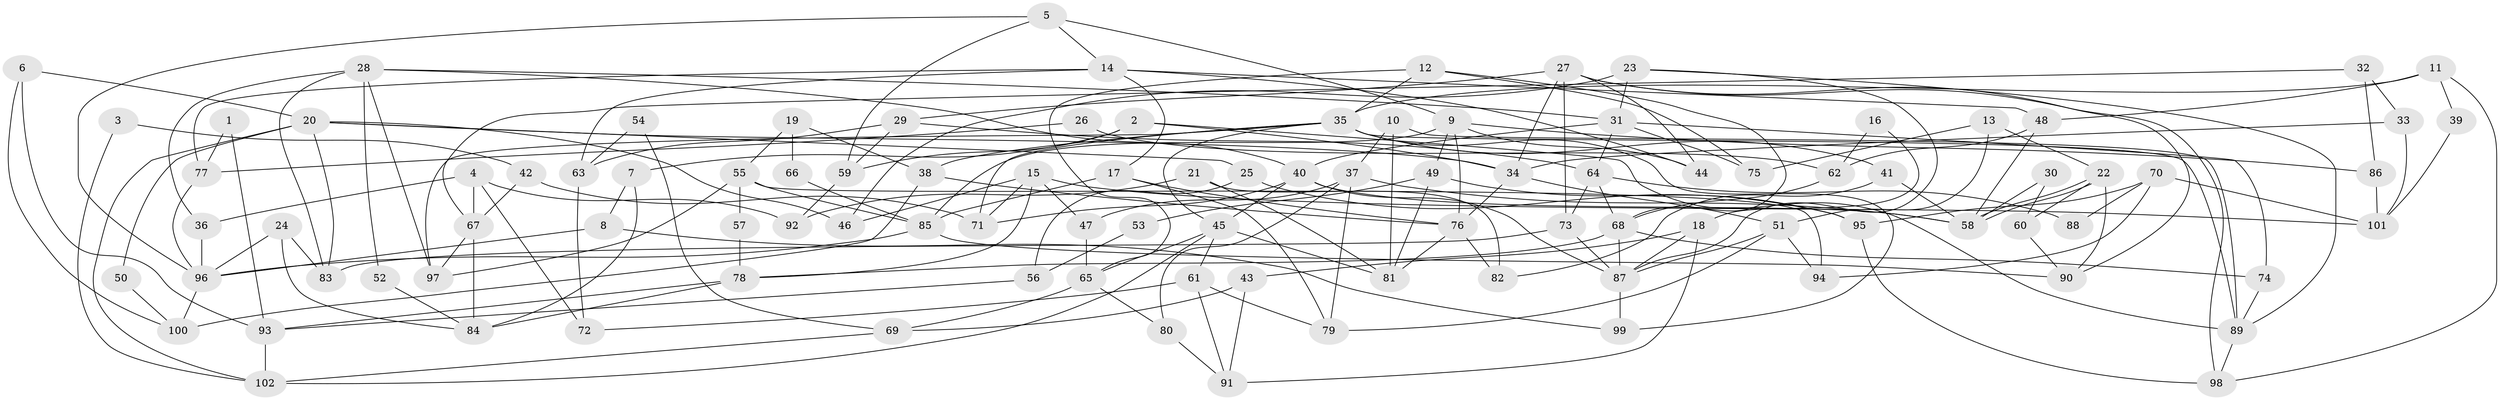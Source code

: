 // coarse degree distribution, {2: 0.109375, 5: 0.171875, 4: 0.140625, 8: 0.0625, 6: 0.15625, 3: 0.1875, 9: 0.03125, 10: 0.03125, 7: 0.09375, 11: 0.015625}
// Generated by graph-tools (version 1.1) at 2025/23/03/03/25 07:23:56]
// undirected, 102 vertices, 204 edges
graph export_dot {
graph [start="1"]
  node [color=gray90,style=filled];
  1;
  2;
  3;
  4;
  5;
  6;
  7;
  8;
  9;
  10;
  11;
  12;
  13;
  14;
  15;
  16;
  17;
  18;
  19;
  20;
  21;
  22;
  23;
  24;
  25;
  26;
  27;
  28;
  29;
  30;
  31;
  32;
  33;
  34;
  35;
  36;
  37;
  38;
  39;
  40;
  41;
  42;
  43;
  44;
  45;
  46;
  47;
  48;
  49;
  50;
  51;
  52;
  53;
  54;
  55;
  56;
  57;
  58;
  59;
  60;
  61;
  62;
  63;
  64;
  65;
  66;
  67;
  68;
  69;
  70;
  71;
  72;
  73;
  74;
  75;
  76;
  77;
  78;
  79;
  80;
  81;
  82;
  83;
  84;
  85;
  86;
  87;
  88;
  89;
  90;
  91;
  92;
  93;
  94;
  95;
  96;
  97;
  98;
  99;
  100;
  101;
  102;
  1 -- 93;
  1 -- 77;
  2 -- 89;
  2 -- 34;
  2 -- 7;
  2 -- 59;
  3 -- 102;
  3 -- 42;
  4 -- 36;
  4 -- 72;
  4 -- 67;
  4 -- 92;
  5 -- 14;
  5 -- 96;
  5 -- 9;
  5 -- 59;
  6 -- 100;
  6 -- 93;
  6 -- 20;
  7 -- 8;
  7 -- 84;
  8 -- 99;
  8 -- 96;
  9 -- 44;
  9 -- 49;
  9 -- 76;
  9 -- 85;
  9 -- 86;
  10 -- 89;
  10 -- 81;
  10 -- 37;
  11 -- 98;
  11 -- 35;
  11 -- 39;
  11 -- 48;
  12 -- 65;
  12 -- 35;
  12 -- 68;
  12 -- 75;
  13 -- 51;
  13 -- 75;
  13 -- 22;
  14 -- 17;
  14 -- 48;
  14 -- 44;
  14 -- 63;
  14 -- 77;
  15 -- 46;
  15 -- 71;
  15 -- 47;
  15 -- 78;
  15 -- 101;
  16 -- 62;
  16 -- 18;
  17 -- 79;
  17 -- 76;
  17 -- 85;
  18 -- 87;
  18 -- 91;
  18 -- 43;
  19 -- 38;
  19 -- 55;
  19 -- 66;
  20 -- 83;
  20 -- 25;
  20 -- 34;
  20 -- 46;
  20 -- 50;
  20 -- 102;
  21 -- 82;
  21 -- 92;
  21 -- 81;
  22 -- 58;
  22 -- 58;
  22 -- 60;
  22 -- 90;
  23 -- 31;
  23 -- 87;
  23 -- 46;
  23 -- 89;
  24 -- 83;
  24 -- 84;
  24 -- 96;
  25 -- 95;
  25 -- 56;
  26 -- 77;
  26 -- 62;
  27 -- 90;
  27 -- 34;
  27 -- 29;
  27 -- 44;
  27 -- 73;
  27 -- 98;
  28 -- 31;
  28 -- 97;
  28 -- 36;
  28 -- 40;
  28 -- 52;
  28 -- 83;
  29 -- 59;
  29 -- 63;
  29 -- 64;
  30 -- 60;
  30 -- 58;
  31 -- 74;
  31 -- 40;
  31 -- 64;
  31 -- 75;
  32 -- 86;
  32 -- 67;
  32 -- 33;
  33 -- 34;
  33 -- 101;
  34 -- 76;
  34 -- 51;
  35 -- 45;
  35 -- 97;
  35 -- 38;
  35 -- 41;
  35 -- 71;
  35 -- 89;
  35 -- 99;
  36 -- 96;
  37 -- 58;
  37 -- 47;
  37 -- 79;
  37 -- 80;
  38 -- 76;
  38 -- 100;
  39 -- 101;
  40 -- 87;
  40 -- 45;
  40 -- 58;
  40 -- 71;
  41 -- 58;
  41 -- 82;
  42 -- 67;
  42 -- 71;
  43 -- 91;
  43 -- 69;
  45 -- 102;
  45 -- 61;
  45 -- 65;
  45 -- 81;
  47 -- 65;
  48 -- 58;
  48 -- 62;
  49 -- 81;
  49 -- 53;
  49 -- 95;
  50 -- 100;
  51 -- 87;
  51 -- 79;
  51 -- 94;
  52 -- 84;
  53 -- 56;
  54 -- 69;
  54 -- 63;
  55 -- 85;
  55 -- 94;
  55 -- 57;
  55 -- 97;
  56 -- 93;
  57 -- 78;
  59 -- 92;
  60 -- 90;
  61 -- 79;
  61 -- 72;
  61 -- 91;
  62 -- 68;
  63 -- 72;
  64 -- 68;
  64 -- 73;
  64 -- 88;
  65 -- 69;
  65 -- 80;
  66 -- 85;
  67 -- 84;
  67 -- 97;
  68 -- 74;
  68 -- 78;
  68 -- 87;
  69 -- 102;
  70 -- 95;
  70 -- 101;
  70 -- 88;
  70 -- 94;
  73 -- 83;
  73 -- 87;
  74 -- 89;
  76 -- 81;
  76 -- 82;
  77 -- 96;
  78 -- 84;
  78 -- 93;
  80 -- 91;
  85 -- 90;
  85 -- 96;
  86 -- 101;
  87 -- 99;
  89 -- 98;
  93 -- 102;
  95 -- 98;
  96 -- 100;
}
